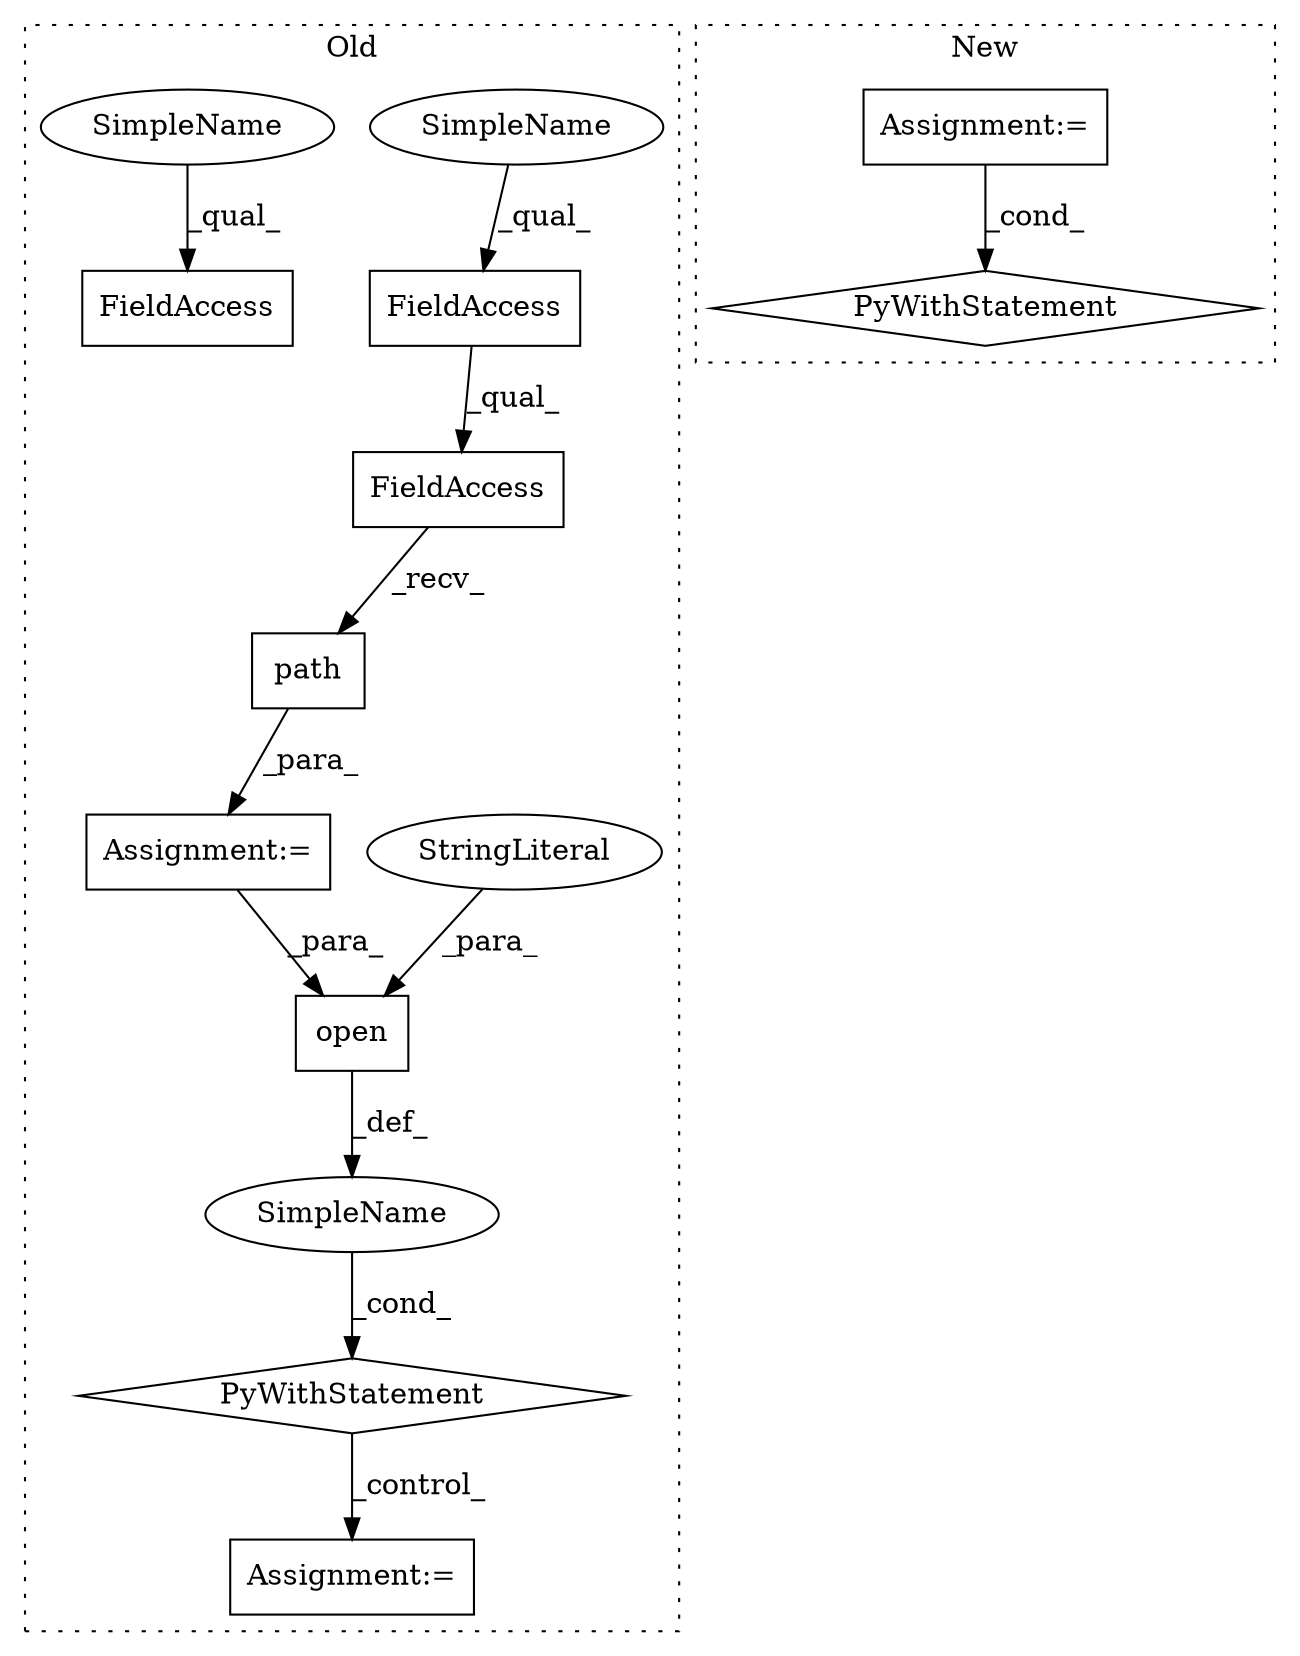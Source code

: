 digraph G {
subgraph cluster0 {
1 [label="path" a="32" s="9430,9455" l="5,1" shape="box"];
3 [label="PyWithStatement" a="104" s="9462,9495" l="10,2" shape="diamond"];
4 [label="Assignment:=" a="7" s="9412" l="1" shape="box"];
5 [label="Assignment:=" a="7" s="9510" l="3" shape="box"];
6 [label="SimpleName" a="42" s="" l="" shape="ellipse"];
7 [label="FieldAccess" a="22" s="9413" l="16" shape="box"];
8 [label="FieldAccess" a="22" s="9413" l="9" shape="box"];
10 [label="open" a="32" s="9472,9494" l="5,1" shape="box"];
11 [label="StringLiteral" a="45" s="9490" l="4" shape="ellipse"];
12 [label="FieldAccess" a="22" s="9965" l="9" shape="box"];
13 [label="SimpleName" a="42" s="9413" l="4" shape="ellipse"];
14 [label="SimpleName" a="42" s="9965" l="4" shape="ellipse"];
label = "Old";
style="dotted";
}
subgraph cluster1 {
2 [label="PyWithStatement" a="104" s="9588,9681" l="10,2" shape="diamond"];
9 [label="Assignment:=" a="7" s="9432" l="1" shape="box"];
label = "New";
style="dotted";
}
1 -> 4 [label="_para_"];
3 -> 5 [label="_control_"];
4 -> 10 [label="_para_"];
6 -> 3 [label="_cond_"];
7 -> 1 [label="_recv_"];
8 -> 7 [label="_qual_"];
9 -> 2 [label="_cond_"];
10 -> 6 [label="_def_"];
11 -> 10 [label="_para_"];
13 -> 8 [label="_qual_"];
14 -> 12 [label="_qual_"];
}